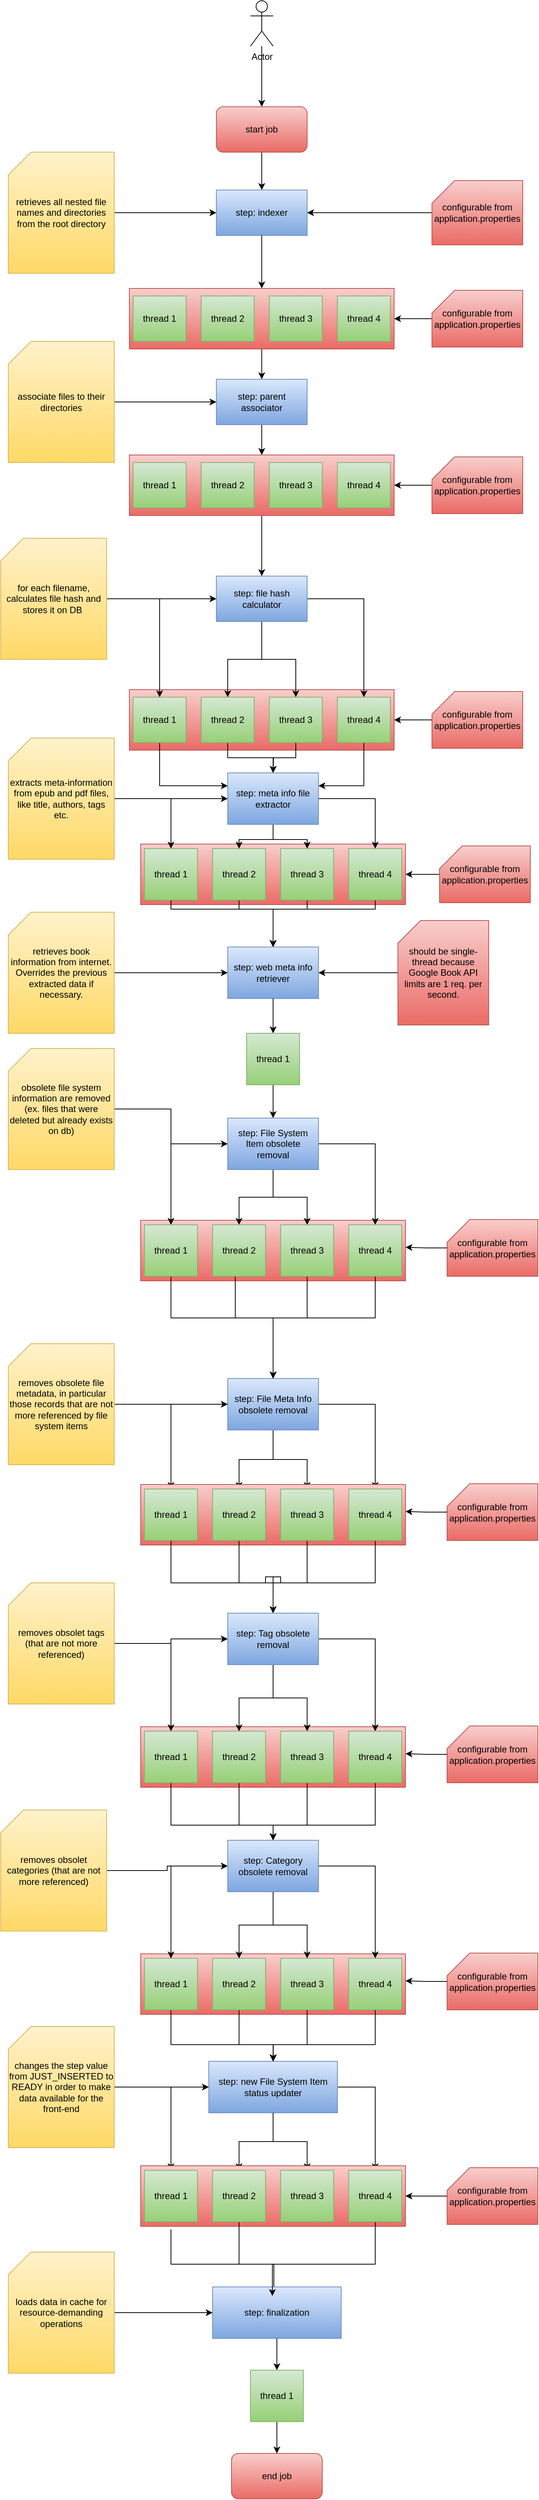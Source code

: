 <mxfile version="24.1.0" type="device">
  <diagram name="Page-1" id="AeAQ8UteRTDMmOz89zi5">
    <mxGraphModel dx="838" dy="1626" grid="1" gridSize="10" guides="1" tooltips="1" connect="1" arrows="1" fold="1" page="1" pageScale="1" pageWidth="850" pageHeight="1100" math="0" shadow="0">
      <root>
        <mxCell id="0" />
        <mxCell id="1" parent="0" />
        <mxCell id="Pz3XvWrVHSfFhwt_LLlL-2" value="" style="rounded=0;whiteSpace=wrap;html=1;fillColor=#f8cecc;strokeColor=#b85450;gradientColor=#ea6b66;" parent="1" vertex="1">
          <mxGeometry x="265" y="1930" width="350" height="80" as="geometry" />
        </mxCell>
        <mxCell id="lWOo_lwj3-n9xgsoMNME-1" value="" style="rounded=0;whiteSpace=wrap;html=1;fillColor=#f8cecc;strokeColor=#b85450;gradientColor=#ea6b66;" parent="1" vertex="1">
          <mxGeometry x="265" y="1261" width="350" height="80" as="geometry" />
        </mxCell>
        <mxCell id="W6_yoty5D15qkjbpSZdV-63" value="" style="rounded=0;whiteSpace=wrap;html=1;fillColor=#f8cecc;strokeColor=#b85450;gradientColor=#ea6b66;" parent="1" vertex="1">
          <mxGeometry x="265" y="764" width="350" height="80" as="geometry" />
        </mxCell>
        <mxCell id="W6_yoty5D15qkjbpSZdV-61" value="" style="rounded=0;whiteSpace=wrap;html=1;fillColor=#f8cecc;strokeColor=#b85450;gradientColor=#ea6b66;" parent="1" vertex="1">
          <mxGeometry x="250" y="560" width="350" height="80" as="geometry" />
        </mxCell>
        <mxCell id="W6_yoty5D15qkjbpSZdV-3" style="edgeStyle=orthogonalEdgeStyle;rounded=0;orthogonalLoop=1;jettySize=auto;html=1;entryX=0.5;entryY=0;entryDx=0;entryDy=0;" parent="1" source="W6_yoty5D15qkjbpSZdV-1" target="W6_yoty5D15qkjbpSZdV-2" edge="1">
          <mxGeometry relative="1" as="geometry" />
        </mxCell>
        <mxCell id="W6_yoty5D15qkjbpSZdV-1" value="Actor" style="shape=umlActor;verticalLabelPosition=bottom;verticalAlign=top;html=1;outlineConnect=0;" parent="1" vertex="1">
          <mxGeometry x="410" y="-350" width="30" height="60" as="geometry" />
        </mxCell>
        <mxCell id="W6_yoty5D15qkjbpSZdV-5" style="edgeStyle=orthogonalEdgeStyle;rounded=0;orthogonalLoop=1;jettySize=auto;html=1;entryX=0.5;entryY=0;entryDx=0;entryDy=0;" parent="1" source="W6_yoty5D15qkjbpSZdV-2" target="W6_yoty5D15qkjbpSZdV-4" edge="1">
          <mxGeometry relative="1" as="geometry" />
        </mxCell>
        <mxCell id="W6_yoty5D15qkjbpSZdV-2" value="start job" style="rounded=1;whiteSpace=wrap;html=1;fillColor=#f8cecc;gradientColor=#ea6b66;strokeColor=#b85450;fontColor=#000000;" parent="1" vertex="1">
          <mxGeometry x="365" y="-210" width="120" height="60" as="geometry" />
        </mxCell>
        <mxCell id="W6_yoty5D15qkjbpSZdV-4" value="step: indexer" style="rounded=0;whiteSpace=wrap;html=1;fillColor=#dae8fc;gradientColor=#7ea6e0;strokeColor=#6c8ebf;fontColor=#000000;" parent="1" vertex="1">
          <mxGeometry x="365" y="-100" width="120" height="60" as="geometry" />
        </mxCell>
        <mxCell id="W6_yoty5D15qkjbpSZdV-12" style="edgeStyle=orthogonalEdgeStyle;rounded=0;orthogonalLoop=1;jettySize=auto;html=1;entryX=0.5;entryY=0;entryDx=0;entryDy=0;" parent="1" source="W6_yoty5D15qkjbpSZdV-6" target="W6_yoty5D15qkjbpSZdV-8" edge="1">
          <mxGeometry relative="1" as="geometry" />
        </mxCell>
        <mxCell id="W6_yoty5D15qkjbpSZdV-13" style="edgeStyle=orthogonalEdgeStyle;rounded=0;orthogonalLoop=1;jettySize=auto;html=1;" parent="1" source="W6_yoty5D15qkjbpSZdV-6" target="W6_yoty5D15qkjbpSZdV-11" edge="1">
          <mxGeometry relative="1" as="geometry" />
        </mxCell>
        <mxCell id="W6_yoty5D15qkjbpSZdV-14" style="edgeStyle=orthogonalEdgeStyle;rounded=0;orthogonalLoop=1;jettySize=auto;html=1;entryX=0.5;entryY=0;entryDx=0;entryDy=0;" parent="1" source="W6_yoty5D15qkjbpSZdV-6" target="W6_yoty5D15qkjbpSZdV-9" edge="1">
          <mxGeometry relative="1" as="geometry" />
        </mxCell>
        <mxCell id="W6_yoty5D15qkjbpSZdV-15" style="edgeStyle=orthogonalEdgeStyle;rounded=0;orthogonalLoop=1;jettySize=auto;html=1;entryX=0.5;entryY=0;entryDx=0;entryDy=0;" parent="1" source="W6_yoty5D15qkjbpSZdV-6" target="W6_yoty5D15qkjbpSZdV-10" edge="1">
          <mxGeometry relative="1" as="geometry" />
        </mxCell>
        <mxCell id="W6_yoty5D15qkjbpSZdV-6" value="step: meta info file extractor" style="rounded=0;whiteSpace=wrap;html=1;fillColor=#dae8fc;gradientColor=#7ea6e0;strokeColor=#6c8ebf;fontColor=#000000;" parent="1" vertex="1">
          <mxGeometry x="380" y="670" width="120" height="68" as="geometry" />
        </mxCell>
        <mxCell id="W6_yoty5D15qkjbpSZdV-21" style="edgeStyle=orthogonalEdgeStyle;rounded=0;orthogonalLoop=1;jettySize=auto;html=1;entryX=0.5;entryY=0;entryDx=0;entryDy=0;" parent="1" source="W6_yoty5D15qkjbpSZdV-8" target="W6_yoty5D15qkjbpSZdV-18" edge="1">
          <mxGeometry relative="1" as="geometry">
            <Array as="points">
              <mxPoint x="305" y="850" />
              <mxPoint x="440" y="850" />
            </Array>
          </mxGeometry>
        </mxCell>
        <mxCell id="W6_yoty5D15qkjbpSZdV-8" value="thread 1" style="rounded=0;whiteSpace=wrap;html=1;fillColor=#d5e8d4;gradientColor=#97d077;strokeColor=#82b366;fontColor=#000000;" parent="1" vertex="1">
          <mxGeometry x="270" y="770" width="70" height="68" as="geometry" />
        </mxCell>
        <mxCell id="W6_yoty5D15qkjbpSZdV-22" style="edgeStyle=orthogonalEdgeStyle;rounded=0;orthogonalLoop=1;jettySize=auto;html=1;entryX=0.5;entryY=0;entryDx=0;entryDy=0;" parent="1" source="W6_yoty5D15qkjbpSZdV-9" target="W6_yoty5D15qkjbpSZdV-18" edge="1">
          <mxGeometry relative="1" as="geometry">
            <Array as="points">
              <mxPoint x="395" y="850" />
              <mxPoint x="440" y="850" />
            </Array>
          </mxGeometry>
        </mxCell>
        <mxCell id="W6_yoty5D15qkjbpSZdV-9" value="thread 2" style="rounded=0;whiteSpace=wrap;html=1;fillColor=#d5e8d4;gradientColor=#97d077;strokeColor=#82b366;fontColor=#000000;" parent="1" vertex="1">
          <mxGeometry x="360" y="770" width="70" height="68" as="geometry" />
        </mxCell>
        <mxCell id="W6_yoty5D15qkjbpSZdV-23" style="edgeStyle=orthogonalEdgeStyle;rounded=0;orthogonalLoop=1;jettySize=auto;html=1;entryX=0.5;entryY=0;entryDx=0;entryDy=0;" parent="1" source="W6_yoty5D15qkjbpSZdV-10" target="W6_yoty5D15qkjbpSZdV-18" edge="1">
          <mxGeometry relative="1" as="geometry">
            <Array as="points">
              <mxPoint x="485" y="850" />
              <mxPoint x="440" y="850" />
            </Array>
          </mxGeometry>
        </mxCell>
        <mxCell id="W6_yoty5D15qkjbpSZdV-10" value="thread 3" style="rounded=0;whiteSpace=wrap;html=1;fillColor=#d5e8d4;gradientColor=#97d077;strokeColor=#82b366;fontColor=#000000;" parent="1" vertex="1">
          <mxGeometry x="450" y="770" width="70" height="68" as="geometry" />
        </mxCell>
        <mxCell id="W6_yoty5D15qkjbpSZdV-24" style="edgeStyle=orthogonalEdgeStyle;rounded=0;orthogonalLoop=1;jettySize=auto;html=1;entryX=0.5;entryY=0;entryDx=0;entryDy=0;" parent="1" source="W6_yoty5D15qkjbpSZdV-11" target="W6_yoty5D15qkjbpSZdV-18" edge="1">
          <mxGeometry relative="1" as="geometry">
            <Array as="points">
              <mxPoint x="575" y="850" />
              <mxPoint x="440" y="850" />
            </Array>
          </mxGeometry>
        </mxCell>
        <mxCell id="W6_yoty5D15qkjbpSZdV-11" value="thread 4" style="rounded=0;whiteSpace=wrap;html=1;fillColor=#d5e8d4;gradientColor=#97d077;strokeColor=#82b366;fontColor=#000000;" parent="1" vertex="1">
          <mxGeometry x="540" y="770" width="70" height="68" as="geometry" />
        </mxCell>
        <mxCell id="W6_yoty5D15qkjbpSZdV-17" value="" style="edgeStyle=orthogonalEdgeStyle;rounded=0;orthogonalLoop=1;jettySize=auto;html=1;entryX=0.5;entryY=0;entryDx=0;entryDy=0;" parent="1" source="W6_yoty5D15qkjbpSZdV-4" target="8aTpo-9_EJ-zkzRSs7th-9" edge="1">
          <mxGeometry relative="1" as="geometry">
            <mxPoint x="425" y="-30" as="sourcePoint" />
            <mxPoint x="425" as="targetPoint" />
          </mxGeometry>
        </mxCell>
        <mxCell id="W6_yoty5D15qkjbpSZdV-18" value="step: web meta info retriever" style="rounded=0;whiteSpace=wrap;html=1;fillColor=#dae8fc;gradientColor=#7ea6e0;strokeColor=#6c8ebf;fontColor=#000000;" parent="1" vertex="1">
          <mxGeometry x="380" y="900" width="120" height="68" as="geometry" />
        </mxCell>
        <mxCell id="W6_yoty5D15qkjbpSZdV-19" value="" style="edgeStyle=orthogonalEdgeStyle;rounded=0;orthogonalLoop=1;jettySize=auto;html=1;entryX=0.5;entryY=0;entryDx=0;entryDy=0;" parent="1" source="W6_yoty5D15qkjbpSZdV-18" target="W6_yoty5D15qkjbpSZdV-20" edge="1">
          <mxGeometry relative="1" as="geometry">
            <mxPoint x="440" y="960" as="sourcePoint" />
            <mxPoint x="440" y="1070" as="targetPoint" />
          </mxGeometry>
        </mxCell>
        <mxCell id="W6_yoty5D15qkjbpSZdV-28" style="edgeStyle=orthogonalEdgeStyle;rounded=0;orthogonalLoop=1;jettySize=auto;html=1;entryX=0.5;entryY=0;entryDx=0;entryDy=0;" parent="1" source="W6_yoty5D15qkjbpSZdV-20" target="W6_yoty5D15qkjbpSZdV-25" edge="1">
          <mxGeometry relative="1" as="geometry" />
        </mxCell>
        <mxCell id="W6_yoty5D15qkjbpSZdV-20" value="thread 1" style="rounded=0;whiteSpace=wrap;html=1;fillColor=#d5e8d4;gradientColor=#97d077;strokeColor=#82b366;fontColor=#000000;" parent="1" vertex="1">
          <mxGeometry x="405" y="1014" width="70" height="68" as="geometry" />
        </mxCell>
        <mxCell id="lWOo_lwj3-n9xgsoMNME-8" style="edgeStyle=orthogonalEdgeStyle;rounded=0;orthogonalLoop=1;jettySize=auto;html=1;entryX=0.5;entryY=0;entryDx=0;entryDy=0;" parent="1" source="W6_yoty5D15qkjbpSZdV-25" target="lWOo_lwj3-n9xgsoMNME-2" edge="1">
          <mxGeometry relative="1" as="geometry">
            <mxPoint x="305" y="1280" as="targetPoint" />
          </mxGeometry>
        </mxCell>
        <mxCell id="lWOo_lwj3-n9xgsoMNME-9" style="edgeStyle=orthogonalEdgeStyle;rounded=0;orthogonalLoop=1;jettySize=auto;html=1;" parent="1" source="W6_yoty5D15qkjbpSZdV-25" target="lWOo_lwj3-n9xgsoMNME-3" edge="1">
          <mxGeometry relative="1" as="geometry" />
        </mxCell>
        <mxCell id="lWOo_lwj3-n9xgsoMNME-10" style="edgeStyle=orthogonalEdgeStyle;rounded=0;orthogonalLoop=1;jettySize=auto;html=1;entryX=0.5;entryY=0;entryDx=0;entryDy=0;" parent="1" source="W6_yoty5D15qkjbpSZdV-25" target="lWOo_lwj3-n9xgsoMNME-4" edge="1">
          <mxGeometry relative="1" as="geometry" />
        </mxCell>
        <mxCell id="lWOo_lwj3-n9xgsoMNME-11" style="edgeStyle=orthogonalEdgeStyle;rounded=0;orthogonalLoop=1;jettySize=auto;html=1;" parent="1" source="W6_yoty5D15qkjbpSZdV-25" target="lWOo_lwj3-n9xgsoMNME-5" edge="1">
          <mxGeometry relative="1" as="geometry" />
        </mxCell>
        <mxCell id="W6_yoty5D15qkjbpSZdV-25" value="step: File System Item obsolete removal" style="rounded=0;whiteSpace=wrap;html=1;fillColor=#dae8fc;gradientColor=#7ea6e0;strokeColor=#6c8ebf;fontColor=#000000;" parent="1" vertex="1">
          <mxGeometry x="380" y="1126" width="120" height="68" as="geometry" />
        </mxCell>
        <mxCell id="pT-amFlwkqPHEuizpd7b-11" style="edgeStyle=orthogonalEdgeStyle;rounded=0;orthogonalLoop=1;jettySize=auto;html=1;entryX=0.5;entryY=0;entryDx=0;entryDy=0;" parent="1" source="W6_yoty5D15qkjbpSZdV-29" target="pT-amFlwkqPHEuizpd7b-10" edge="1">
          <mxGeometry relative="1" as="geometry" />
        </mxCell>
        <mxCell id="pT-amFlwkqPHEuizpd7b-12" style="edgeStyle=orthogonalEdgeStyle;rounded=0;orthogonalLoop=1;jettySize=auto;html=1;entryX=0.5;entryY=0;entryDx=0;entryDy=0;" parent="1" source="W6_yoty5D15qkjbpSZdV-29" target="pT-amFlwkqPHEuizpd7b-8" edge="1">
          <mxGeometry relative="1" as="geometry" />
        </mxCell>
        <mxCell id="pT-amFlwkqPHEuizpd7b-13" style="edgeStyle=orthogonalEdgeStyle;rounded=0;orthogonalLoop=1;jettySize=auto;html=1;entryX=0.5;entryY=0;entryDx=0;entryDy=0;" parent="1" source="W6_yoty5D15qkjbpSZdV-29" target="pT-amFlwkqPHEuizpd7b-9" edge="1">
          <mxGeometry relative="1" as="geometry" />
        </mxCell>
        <mxCell id="W6_yoty5D15qkjbpSZdV-29" value="step: File Meta Info obsolete removal" style="rounded=0;whiteSpace=wrap;html=1;fillColor=#dae8fc;gradientColor=#7ea6e0;strokeColor=#6c8ebf;fontColor=#000000;" parent="1" vertex="1">
          <mxGeometry x="380" y="1470" width="120" height="68" as="geometry" />
        </mxCell>
        <mxCell id="W6_yoty5D15qkjbpSZdV-30" value="" style="edgeStyle=orthogonalEdgeStyle;rounded=0;orthogonalLoop=1;jettySize=auto;html=1;entryX=0.5;entryY=0;entryDx=0;entryDy=0;" parent="1" source="W6_yoty5D15qkjbpSZdV-29" target="pT-amFlwkqPHEuizpd7b-7" edge="1">
          <mxGeometry relative="1" as="geometry">
            <mxPoint x="440" y="1530" as="sourcePoint" />
            <mxPoint x="440" y="1560" as="targetPoint" />
          </mxGeometry>
        </mxCell>
        <mxCell id="pT-amFlwkqPHEuizpd7b-23" style="edgeStyle=orthogonalEdgeStyle;rounded=0;orthogonalLoop=1;jettySize=auto;html=1;" parent="1" source="W6_yoty5D15qkjbpSZdV-33" target="pT-amFlwkqPHEuizpd7b-21" edge="1">
          <mxGeometry relative="1" as="geometry" />
        </mxCell>
        <mxCell id="pT-amFlwkqPHEuizpd7b-24" style="edgeStyle=orthogonalEdgeStyle;rounded=0;orthogonalLoop=1;jettySize=auto;html=1;entryX=0.5;entryY=0;entryDx=0;entryDy=0;" parent="1" source="W6_yoty5D15qkjbpSZdV-33" target="pT-amFlwkqPHEuizpd7b-22" edge="1">
          <mxGeometry relative="1" as="geometry" />
        </mxCell>
        <mxCell id="pT-amFlwkqPHEuizpd7b-25" style="edgeStyle=orthogonalEdgeStyle;rounded=0;orthogonalLoop=1;jettySize=auto;html=1;entryX=0.5;entryY=0;entryDx=0;entryDy=0;" parent="1" source="W6_yoty5D15qkjbpSZdV-33" target="pT-amFlwkqPHEuizpd7b-19" edge="1">
          <mxGeometry relative="1" as="geometry" />
        </mxCell>
        <mxCell id="W6_yoty5D15qkjbpSZdV-33" value="step: new File System Item status updater" style="rounded=0;whiteSpace=wrap;html=1;fillColor=#dae8fc;gradientColor=#7ea6e0;strokeColor=#6c8ebf;fontColor=#000000;" parent="1" vertex="1">
          <mxGeometry x="355" y="2372" width="170" height="68" as="geometry" />
        </mxCell>
        <mxCell id="W6_yoty5D15qkjbpSZdV-34" value="" style="edgeStyle=orthogonalEdgeStyle;rounded=0;orthogonalLoop=1;jettySize=auto;html=1;" parent="1" source="W6_yoty5D15qkjbpSZdV-33" target="pT-amFlwkqPHEuizpd7b-20" edge="1">
          <mxGeometry relative="1" as="geometry">
            <mxPoint x="440" y="2432" as="sourcePoint" />
            <mxPoint x="440" y="2462" as="targetPoint" />
          </mxGeometry>
        </mxCell>
        <mxCell id="W6_yoty5D15qkjbpSZdV-42" style="edgeStyle=orthogonalEdgeStyle;rounded=0;orthogonalLoop=1;jettySize=auto;html=1;entryX=1;entryY=0.5;entryDx=0;entryDy=0;" parent="1" source="W6_yoty5D15qkjbpSZdV-41" target="W6_yoty5D15qkjbpSZdV-18" edge="1">
          <mxGeometry relative="1" as="geometry" />
        </mxCell>
        <mxCell id="W6_yoty5D15qkjbpSZdV-41" value="should be single-thread because Google Book API limits are 1 req. per second." style="shape=card;whiteSpace=wrap;html=1;fillColor=#f8cecc;gradientColor=#ea6b66;strokeColor=#b85450;fontColor=#000000;" parent="1" vertex="1">
          <mxGeometry x="605" y="865" width="120" height="138" as="geometry" />
        </mxCell>
        <mxCell id="W6_yoty5D15qkjbpSZdV-44" style="edgeStyle=orthogonalEdgeStyle;rounded=0;orthogonalLoop=1;jettySize=auto;html=1;entryX=1;entryY=0.5;entryDx=0;entryDy=0;" parent="1" source="W6_yoty5D15qkjbpSZdV-43" target="W6_yoty5D15qkjbpSZdV-4" edge="1">
          <mxGeometry relative="1" as="geometry" />
        </mxCell>
        <mxCell id="W6_yoty5D15qkjbpSZdV-43" value="configurable from application.properties" style="shape=card;whiteSpace=wrap;html=1;fillColor=#f8cecc;gradientColor=#ea6b66;strokeColor=#b85450;fontColor=#000000;" parent="1" vertex="1">
          <mxGeometry x="650" y="-112.5" width="120" height="85" as="geometry" />
        </mxCell>
        <mxCell id="W6_yoty5D15qkjbpSZdV-45" style="edgeStyle=orthogonalEdgeStyle;rounded=0;orthogonalLoop=1;jettySize=auto;html=1;entryX=0.5;entryY=0;entryDx=0;entryDy=0;" parent="1" source="W6_yoty5D15qkjbpSZdV-49" target="W6_yoty5D15qkjbpSZdV-50" edge="1">
          <mxGeometry relative="1" as="geometry" />
        </mxCell>
        <mxCell id="W6_yoty5D15qkjbpSZdV-46" style="edgeStyle=orthogonalEdgeStyle;rounded=0;orthogonalLoop=1;jettySize=auto;html=1;" parent="1" source="W6_yoty5D15qkjbpSZdV-49" target="W6_yoty5D15qkjbpSZdV-53" edge="1">
          <mxGeometry relative="1" as="geometry" />
        </mxCell>
        <mxCell id="W6_yoty5D15qkjbpSZdV-47" style="edgeStyle=orthogonalEdgeStyle;rounded=0;orthogonalLoop=1;jettySize=auto;html=1;entryX=0.5;entryY=0;entryDx=0;entryDy=0;" parent="1" source="W6_yoty5D15qkjbpSZdV-49" target="W6_yoty5D15qkjbpSZdV-51" edge="1">
          <mxGeometry relative="1" as="geometry" />
        </mxCell>
        <mxCell id="W6_yoty5D15qkjbpSZdV-48" style="edgeStyle=orthogonalEdgeStyle;rounded=0;orthogonalLoop=1;jettySize=auto;html=1;entryX=0.5;entryY=0;entryDx=0;entryDy=0;" parent="1" source="W6_yoty5D15qkjbpSZdV-49" target="W6_yoty5D15qkjbpSZdV-52" edge="1">
          <mxGeometry relative="1" as="geometry" />
        </mxCell>
        <mxCell id="W6_yoty5D15qkjbpSZdV-49" value="step: file hash calculator" style="rounded=0;whiteSpace=wrap;html=1;fillColor=#dae8fc;gradientColor=#7ea6e0;strokeColor=#6c8ebf;fontColor=#000000;" parent="1" vertex="1">
          <mxGeometry x="365" y="410" width="120" height="60" as="geometry" />
        </mxCell>
        <mxCell id="W6_yoty5D15qkjbpSZdV-55" style="edgeStyle=orthogonalEdgeStyle;rounded=0;orthogonalLoop=1;jettySize=auto;html=1;entryX=0;entryY=0.25;entryDx=0;entryDy=0;" parent="1" source="W6_yoty5D15qkjbpSZdV-50" target="W6_yoty5D15qkjbpSZdV-6" edge="1">
          <mxGeometry relative="1" as="geometry">
            <Array as="points">
              <mxPoint x="290" y="687" />
            </Array>
          </mxGeometry>
        </mxCell>
        <mxCell id="W6_yoty5D15qkjbpSZdV-50" value="thread 1" style="rounded=0;whiteSpace=wrap;html=1;fillColor=#d5e8d4;gradientColor=#97d077;strokeColor=#82b366;fontColor=#000000;" parent="1" vertex="1">
          <mxGeometry x="255" y="570" width="70" height="60" as="geometry" />
        </mxCell>
        <mxCell id="W6_yoty5D15qkjbpSZdV-56" style="edgeStyle=orthogonalEdgeStyle;rounded=0;orthogonalLoop=1;jettySize=auto;html=1;entryX=0.5;entryY=0;entryDx=0;entryDy=0;" parent="1" source="W6_yoty5D15qkjbpSZdV-51" target="W6_yoty5D15qkjbpSZdV-6" edge="1">
          <mxGeometry relative="1" as="geometry" />
        </mxCell>
        <mxCell id="W6_yoty5D15qkjbpSZdV-51" value="thread 2" style="rounded=0;whiteSpace=wrap;html=1;fillColor=#d5e8d4;gradientColor=#97d077;strokeColor=#82b366;fontColor=#000000;" parent="1" vertex="1">
          <mxGeometry x="345" y="570" width="70" height="60" as="geometry" />
        </mxCell>
        <mxCell id="W6_yoty5D15qkjbpSZdV-57" style="edgeStyle=orthogonalEdgeStyle;rounded=0;orthogonalLoop=1;jettySize=auto;html=1;" parent="1" source="W6_yoty5D15qkjbpSZdV-52" edge="1">
          <mxGeometry relative="1" as="geometry">
            <mxPoint x="440" y="670" as="targetPoint" />
          </mxGeometry>
        </mxCell>
        <mxCell id="W6_yoty5D15qkjbpSZdV-52" value="thread 3" style="rounded=0;whiteSpace=wrap;html=1;fillColor=#d5e8d4;gradientColor=#97d077;strokeColor=#82b366;fontColor=#000000;" parent="1" vertex="1">
          <mxGeometry x="435" y="570" width="70" height="60" as="geometry" />
        </mxCell>
        <mxCell id="W6_yoty5D15qkjbpSZdV-58" style="edgeStyle=orthogonalEdgeStyle;rounded=0;orthogonalLoop=1;jettySize=auto;html=1;entryX=1;entryY=0.25;entryDx=0;entryDy=0;" parent="1" source="W6_yoty5D15qkjbpSZdV-53" target="W6_yoty5D15qkjbpSZdV-6" edge="1">
          <mxGeometry relative="1" as="geometry">
            <Array as="points">
              <mxPoint x="560" y="687" />
            </Array>
          </mxGeometry>
        </mxCell>
        <mxCell id="W6_yoty5D15qkjbpSZdV-53" value="thread 4" style="rounded=0;whiteSpace=wrap;html=1;fillColor=#d5e8d4;gradientColor=#97d077;strokeColor=#82b366;fontColor=#000000;" parent="1" vertex="1">
          <mxGeometry x="525" y="570" width="70" height="60" as="geometry" />
        </mxCell>
        <mxCell id="W6_yoty5D15qkjbpSZdV-62" style="edgeStyle=orthogonalEdgeStyle;rounded=0;orthogonalLoop=1;jettySize=auto;html=1;entryX=1;entryY=0.5;entryDx=0;entryDy=0;" parent="1" source="W6_yoty5D15qkjbpSZdV-59" target="W6_yoty5D15qkjbpSZdV-61" edge="1">
          <mxGeometry relative="1" as="geometry" />
        </mxCell>
        <mxCell id="W6_yoty5D15qkjbpSZdV-59" value="configurable from application.properties" style="shape=card;whiteSpace=wrap;html=1;fillColor=#f8cecc;gradientColor=#ea6b66;strokeColor=#b85450;fontColor=#000000;" parent="1" vertex="1">
          <mxGeometry x="650" y="562.5" width="120" height="75" as="geometry" />
        </mxCell>
        <mxCell id="W6_yoty5D15qkjbpSZdV-64" style="edgeStyle=orthogonalEdgeStyle;rounded=0;orthogonalLoop=1;jettySize=auto;html=1;entryX=1;entryY=0.5;entryDx=0;entryDy=0;" parent="1" source="W6_yoty5D15qkjbpSZdV-65" target="W6_yoty5D15qkjbpSZdV-63" edge="1">
          <mxGeometry relative="1" as="geometry" />
        </mxCell>
        <mxCell id="W6_yoty5D15qkjbpSZdV-65" value="configurable from application.properties" style="shape=card;whiteSpace=wrap;html=1;fillColor=#f8cecc;gradientColor=#ea6b66;strokeColor=#b85450;fontColor=#000000;" parent="1" vertex="1">
          <mxGeometry x="660" y="766.5" width="120" height="75" as="geometry" />
        </mxCell>
        <mxCell id="pT-amFlwkqPHEuizpd7b-6" value="" style="rounded=0;whiteSpace=wrap;html=1;fillColor=#f8cecc;strokeColor=#b85450;gradientColor=#ea6b66;" parent="1" vertex="1">
          <mxGeometry x="265" y="1610" width="350" height="80" as="geometry" />
        </mxCell>
        <mxCell id="Pz3XvWrVHSfFhwt_LLlL-9" style="edgeStyle=orthogonalEdgeStyle;rounded=0;orthogonalLoop=1;jettySize=auto;html=1;" parent="1" source="pT-amFlwkqPHEuizpd7b-7" target="Pz3XvWrVHSfFhwt_LLlL-1" edge="1">
          <mxGeometry relative="1" as="geometry">
            <Array as="points">
              <mxPoint x="305" y="1740" />
              <mxPoint x="440" y="1740" />
            </Array>
          </mxGeometry>
        </mxCell>
        <mxCell id="pT-amFlwkqPHEuizpd7b-7" value="thread 1" style="rounded=0;whiteSpace=wrap;html=1;fillColor=#d5e8d4;gradientColor=#97d077;strokeColor=#82b366;fontColor=#000000;" parent="1" vertex="1">
          <mxGeometry x="270" y="1616" width="70" height="68" as="geometry" />
        </mxCell>
        <mxCell id="Pz3XvWrVHSfFhwt_LLlL-11" style="edgeStyle=orthogonalEdgeStyle;rounded=0;orthogonalLoop=1;jettySize=auto;html=1;" parent="1" source="pT-amFlwkqPHEuizpd7b-8" edge="1">
          <mxGeometry relative="1" as="geometry">
            <mxPoint x="440" y="1780" as="targetPoint" />
            <Array as="points">
              <mxPoint x="395" y="1740" />
              <mxPoint x="450" y="1740" />
              <mxPoint x="450" y="1732" />
              <mxPoint x="440" y="1732" />
            </Array>
          </mxGeometry>
        </mxCell>
        <mxCell id="pT-amFlwkqPHEuizpd7b-8" value="thread 2" style="rounded=0;whiteSpace=wrap;html=1;fillColor=#d5e8d4;gradientColor=#97d077;strokeColor=#82b366;fontColor=#000000;" parent="1" vertex="1">
          <mxGeometry x="360" y="1616" width="70" height="68" as="geometry" />
        </mxCell>
        <mxCell id="Pz3XvWrVHSfFhwt_LLlL-10" style="edgeStyle=orthogonalEdgeStyle;rounded=0;orthogonalLoop=1;jettySize=auto;html=1;" parent="1" source="pT-amFlwkqPHEuizpd7b-9" edge="1">
          <mxGeometry relative="1" as="geometry">
            <mxPoint x="440" y="1780" as="targetPoint" />
            <Array as="points">
              <mxPoint x="485" y="1740" />
              <mxPoint x="430" y="1740" />
              <mxPoint x="430" y="1732" />
              <mxPoint x="440" y="1732" />
            </Array>
          </mxGeometry>
        </mxCell>
        <mxCell id="pT-amFlwkqPHEuizpd7b-9" value="thread 3" style="rounded=0;whiteSpace=wrap;html=1;fillColor=#d5e8d4;gradientColor=#97d077;strokeColor=#82b366;fontColor=#000000;" parent="1" vertex="1">
          <mxGeometry x="450" y="1616" width="70" height="68" as="geometry" />
        </mxCell>
        <mxCell id="Pz3XvWrVHSfFhwt_LLlL-12" style="edgeStyle=orthogonalEdgeStyle;rounded=0;orthogonalLoop=1;jettySize=auto;html=1;" parent="1" source="pT-amFlwkqPHEuizpd7b-10" edge="1">
          <mxGeometry relative="1" as="geometry">
            <mxPoint x="440" y="1790" as="targetPoint" />
            <Array as="points">
              <mxPoint x="575" y="1740" />
              <mxPoint x="440" y="1740" />
            </Array>
          </mxGeometry>
        </mxCell>
        <mxCell id="pT-amFlwkqPHEuizpd7b-10" value="thread 4" style="rounded=0;whiteSpace=wrap;html=1;fillColor=#d5e8d4;gradientColor=#97d077;strokeColor=#82b366;fontColor=#000000;" parent="1" vertex="1">
          <mxGeometry x="540" y="1616" width="70" height="68" as="geometry" />
        </mxCell>
        <mxCell id="pT-amFlwkqPHEuizpd7b-18" value="" style="rounded=0;whiteSpace=wrap;html=1;fillColor=#f8cecc;strokeColor=#b85450;gradientColor=#ea6b66;" parent="1" vertex="1">
          <mxGeometry x="265" y="2510" width="350" height="80" as="geometry" />
        </mxCell>
        <mxCell id="pT-amFlwkqPHEuizpd7b-19" value="thread 1" style="rounded=0;whiteSpace=wrap;html=1;fillColor=#d5e8d4;gradientColor=#97d077;strokeColor=#82b366;fontColor=#000000;" parent="1" vertex="1">
          <mxGeometry x="270" y="2516" width="70" height="68" as="geometry" />
        </mxCell>
        <mxCell id="pT-amFlwkqPHEuizpd7b-28" style="edgeStyle=orthogonalEdgeStyle;rounded=0;orthogonalLoop=1;jettySize=auto;html=1;" parent="1" source="pT-amFlwkqPHEuizpd7b-20" edge="1">
          <mxGeometry relative="1" as="geometry">
            <mxPoint x="440" y="2720" as="targetPoint" />
            <Array as="points">
              <mxPoint x="395" y="2640" />
              <mxPoint x="441" y="2640" />
            </Array>
          </mxGeometry>
        </mxCell>
        <mxCell id="pT-amFlwkqPHEuizpd7b-20" value="thread 2" style="rounded=0;whiteSpace=wrap;html=1;fillColor=#d5e8d4;gradientColor=#97d077;strokeColor=#82b366;fontColor=#000000;" parent="1" vertex="1">
          <mxGeometry x="360" y="2516" width="70" height="68" as="geometry" />
        </mxCell>
        <mxCell id="pT-amFlwkqPHEuizpd7b-21" value="thread 3" style="rounded=0;whiteSpace=wrap;html=1;fillColor=#d5e8d4;gradientColor=#97d077;strokeColor=#82b366;fontColor=#000000;" parent="1" vertex="1">
          <mxGeometry x="450" y="2516" width="70" height="68" as="geometry" />
        </mxCell>
        <mxCell id="pT-amFlwkqPHEuizpd7b-30" style="edgeStyle=orthogonalEdgeStyle;rounded=0;orthogonalLoop=1;jettySize=auto;html=1;" parent="1" source="pT-amFlwkqPHEuizpd7b-22" edge="1">
          <mxGeometry relative="1" as="geometry">
            <mxPoint x="440" y="2720" as="targetPoint" />
            <Array as="points">
              <mxPoint x="575" y="2640" />
              <mxPoint x="441" y="2640" />
            </Array>
          </mxGeometry>
        </mxCell>
        <mxCell id="pT-amFlwkqPHEuizpd7b-22" value="thread 4" style="rounded=0;whiteSpace=wrap;html=1;fillColor=#d5e8d4;gradientColor=#97d077;strokeColor=#82b366;fontColor=#000000;" parent="1" vertex="1">
          <mxGeometry x="540" y="2516" width="70" height="68" as="geometry" />
        </mxCell>
        <mxCell id="pT-amFlwkqPHEuizpd7b-26" value="end job" style="rounded=1;whiteSpace=wrap;html=1;fillColor=#f8cecc;gradientColor=#ea6b66;strokeColor=#b85450;fontColor=#000000;" parent="1" vertex="1">
          <mxGeometry x="385" y="2890" width="120" height="60" as="geometry" />
        </mxCell>
        <mxCell id="pT-amFlwkqPHEuizpd7b-31" value="configurable from application.properties" style="shape=card;whiteSpace=wrap;html=1;fillColor=#f8cecc;gradientColor=#ea6b66;strokeColor=#b85450;fontColor=#000000;" parent="1" vertex="1">
          <mxGeometry x="670" y="1609" width="120" height="75" as="geometry" />
        </mxCell>
        <mxCell id="pT-amFlwkqPHEuizpd7b-32" value="configurable from application.properties" style="shape=card;whiteSpace=wrap;html=1;fillColor=#f8cecc;gradientColor=#ea6b66;strokeColor=#b85450;fontColor=#000000;" parent="1" vertex="1">
          <mxGeometry x="670" y="2512.5" width="120" height="75" as="geometry" />
        </mxCell>
        <mxCell id="pT-amFlwkqPHEuizpd7b-33" style="edgeStyle=orthogonalEdgeStyle;rounded=0;orthogonalLoop=1;jettySize=auto;html=1;entryX=1;entryY=0.446;entryDx=0;entryDy=0;entryPerimeter=0;" parent="1" source="pT-amFlwkqPHEuizpd7b-31" target="pT-amFlwkqPHEuizpd7b-6" edge="1">
          <mxGeometry relative="1" as="geometry" />
        </mxCell>
        <mxCell id="pT-amFlwkqPHEuizpd7b-34" style="edgeStyle=orthogonalEdgeStyle;rounded=0;orthogonalLoop=1;jettySize=auto;html=1;entryX=1;entryY=0.5;entryDx=0;entryDy=0;" parent="1" source="pT-amFlwkqPHEuizpd7b-32" target="pT-amFlwkqPHEuizpd7b-18" edge="1">
          <mxGeometry relative="1" as="geometry">
            <mxPoint x="620" y="2549" as="targetPoint" />
          </mxGeometry>
        </mxCell>
        <mxCell id="cFf2lf7DGppdIoSNQJBt-2" style="edgeStyle=orthogonalEdgeStyle;rounded=0;orthogonalLoop=1;jettySize=auto;html=1;entryX=0;entryY=0.5;entryDx=0;entryDy=0;" parent="1" source="cFf2lf7DGppdIoSNQJBt-1" target="W6_yoty5D15qkjbpSZdV-4" edge="1">
          <mxGeometry relative="1" as="geometry" />
        </mxCell>
        <mxCell id="cFf2lf7DGppdIoSNQJBt-1" value="retrieves all nested file names and directories from the root directory" style="shape=card;whiteSpace=wrap;html=1;fillColor=#fff2cc;strokeColor=#d6b656;gradientColor=#ffd966;fontColor=#000000;" parent="1" vertex="1">
          <mxGeometry x="90" y="-150" width="140" height="160" as="geometry" />
        </mxCell>
        <mxCell id="cFf2lf7DGppdIoSNQJBt-4" style="edgeStyle=orthogonalEdgeStyle;rounded=0;orthogonalLoop=1;jettySize=auto;html=1;entryX=0;entryY=0.5;entryDx=0;entryDy=0;" parent="1" source="cFf2lf7DGppdIoSNQJBt-3" target="W6_yoty5D15qkjbpSZdV-49" edge="1">
          <mxGeometry relative="1" as="geometry" />
        </mxCell>
        <mxCell id="cFf2lf7DGppdIoSNQJBt-3" value="for each filename, calculates file hash and stores it on DB&amp;nbsp;" style="shape=card;whiteSpace=wrap;html=1;fillColor=#fff2cc;strokeColor=#d6b656;gradientColor=#ffd966;fontColor=#000000;" parent="1" vertex="1">
          <mxGeometry x="80" y="360" width="140" height="160" as="geometry" />
        </mxCell>
        <mxCell id="cFf2lf7DGppdIoSNQJBt-6" style="edgeStyle=orthogonalEdgeStyle;rounded=0;orthogonalLoop=1;jettySize=auto;html=1;entryX=0;entryY=0.5;entryDx=0;entryDy=0;" parent="1" source="cFf2lf7DGppdIoSNQJBt-5" target="W6_yoty5D15qkjbpSZdV-6" edge="1">
          <mxGeometry relative="1" as="geometry" />
        </mxCell>
        <mxCell id="cFf2lf7DGppdIoSNQJBt-5" value="extracts meta-information from epub and pdf files, like title, authors, tags etc." style="shape=card;whiteSpace=wrap;html=1;fillColor=#fff2cc;strokeColor=#d6b656;gradientColor=#ffd966;fontColor=#000000;" parent="1" vertex="1">
          <mxGeometry x="90" y="624" width="140" height="160" as="geometry" />
        </mxCell>
        <mxCell id="cFf2lf7DGppdIoSNQJBt-8" style="edgeStyle=orthogonalEdgeStyle;rounded=0;orthogonalLoop=1;jettySize=auto;html=1;entryX=0;entryY=0.5;entryDx=0;entryDy=0;" parent="1" source="cFf2lf7DGppdIoSNQJBt-7" target="W6_yoty5D15qkjbpSZdV-18" edge="1">
          <mxGeometry relative="1" as="geometry" />
        </mxCell>
        <mxCell id="cFf2lf7DGppdIoSNQJBt-7" value="retrieves book information from internet. Overrides the previous extracted data if necessary." style="shape=card;whiteSpace=wrap;html=1;fillColor=#fff2cc;strokeColor=#d6b656;gradientColor=#ffd966;fontColor=#000000;" parent="1" vertex="1">
          <mxGeometry x="90" y="854" width="140" height="160" as="geometry" />
        </mxCell>
        <mxCell id="cFf2lf7DGppdIoSNQJBt-10" style="edgeStyle=orthogonalEdgeStyle;rounded=0;orthogonalLoop=1;jettySize=auto;html=1;entryX=0;entryY=0.5;entryDx=0;entryDy=0;" parent="1" source="cFf2lf7DGppdIoSNQJBt-9" target="W6_yoty5D15qkjbpSZdV-25" edge="1">
          <mxGeometry relative="1" as="geometry" />
        </mxCell>
        <mxCell id="cFf2lf7DGppdIoSNQJBt-9" value="obsolete file system information are removed (ex. files that were deleted but already exists on db)" style="shape=card;whiteSpace=wrap;html=1;fillColor=#fff2cc;strokeColor=#d6b656;gradientColor=#ffd966;fontColor=#000000;" parent="1" vertex="1">
          <mxGeometry x="90" y="1034" width="140" height="160" as="geometry" />
        </mxCell>
        <mxCell id="cFf2lf7DGppdIoSNQJBt-12" style="edgeStyle=orthogonalEdgeStyle;rounded=0;orthogonalLoop=1;jettySize=auto;html=1;entryX=0;entryY=0.5;entryDx=0;entryDy=0;" parent="1" source="cFf2lf7DGppdIoSNQJBt-11" target="W6_yoty5D15qkjbpSZdV-29" edge="1">
          <mxGeometry relative="1" as="geometry" />
        </mxCell>
        <mxCell id="cFf2lf7DGppdIoSNQJBt-11" value="removes obsolete file metadata, in particular those records that are not more referenced by file system items" style="shape=card;whiteSpace=wrap;html=1;fillColor=#fff2cc;strokeColor=#d6b656;gradientColor=#ffd966;fontColor=#000000;" parent="1" vertex="1">
          <mxGeometry x="90" y="1424" width="140" height="160" as="geometry" />
        </mxCell>
        <mxCell id="cFf2lf7DGppdIoSNQJBt-14" style="edgeStyle=orthogonalEdgeStyle;rounded=0;orthogonalLoop=1;jettySize=auto;html=1;entryX=0;entryY=0.5;entryDx=0;entryDy=0;" parent="1" source="cFf2lf7DGppdIoSNQJBt-13" target="W6_yoty5D15qkjbpSZdV-33" edge="1">
          <mxGeometry relative="1" as="geometry" />
        </mxCell>
        <mxCell id="cFf2lf7DGppdIoSNQJBt-13" value="changes the step value from JUST_INSERTED to READY in order to make data available for the front-end" style="shape=card;whiteSpace=wrap;html=1;fillColor=#fff2cc;strokeColor=#d6b656;gradientColor=#ffd966;fontColor=#000000;" parent="1" vertex="1">
          <mxGeometry x="90" y="2326" width="140" height="160" as="geometry" />
        </mxCell>
        <mxCell id="lWOo_lwj3-n9xgsoMNME-12" style="edgeStyle=orthogonalEdgeStyle;rounded=0;orthogonalLoop=1;jettySize=auto;html=1;" parent="1" source="lWOo_lwj3-n9xgsoMNME-2" target="W6_yoty5D15qkjbpSZdV-29" edge="1">
          <mxGeometry relative="1" as="geometry">
            <Array as="points">
              <mxPoint x="305" y="1390" />
              <mxPoint x="440" y="1390" />
            </Array>
          </mxGeometry>
        </mxCell>
        <mxCell id="lWOo_lwj3-n9xgsoMNME-2" value="thread 1" style="rounded=0;whiteSpace=wrap;html=1;fillColor=#d5e8d4;gradientColor=#97d077;strokeColor=#82b366;fontColor=#000000;" parent="1" vertex="1">
          <mxGeometry x="270" y="1267" width="70" height="68" as="geometry" />
        </mxCell>
        <mxCell id="lWOo_lwj3-n9xgsoMNME-13" style="edgeStyle=orthogonalEdgeStyle;rounded=0;orthogonalLoop=1;jettySize=auto;html=1;" parent="1" source="lWOo_lwj3-n9xgsoMNME-3" edge="1">
          <mxGeometry relative="1" as="geometry">
            <mxPoint x="440" y="1470" as="targetPoint" />
            <Array as="points">
              <mxPoint x="390" y="1390" />
              <mxPoint x="440" y="1390" />
            </Array>
          </mxGeometry>
        </mxCell>
        <mxCell id="lWOo_lwj3-n9xgsoMNME-3" value="thread 2" style="rounded=0;whiteSpace=wrap;html=1;fillColor=#d5e8d4;gradientColor=#97d077;strokeColor=#82b366;fontColor=#000000;" parent="1" vertex="1">
          <mxGeometry x="360" y="1267" width="70" height="68" as="geometry" />
        </mxCell>
        <mxCell id="lWOo_lwj3-n9xgsoMNME-14" style="edgeStyle=orthogonalEdgeStyle;rounded=0;orthogonalLoop=1;jettySize=auto;html=1;" parent="1" source="lWOo_lwj3-n9xgsoMNME-4" edge="1">
          <mxGeometry relative="1" as="geometry">
            <mxPoint x="440" y="1470" as="targetPoint" />
            <Array as="points">
              <mxPoint x="485" y="1390" />
              <mxPoint x="440" y="1390" />
            </Array>
          </mxGeometry>
        </mxCell>
        <mxCell id="lWOo_lwj3-n9xgsoMNME-4" value="thread 3" style="rounded=0;whiteSpace=wrap;html=1;fillColor=#d5e8d4;gradientColor=#97d077;strokeColor=#82b366;fontColor=#000000;" parent="1" vertex="1">
          <mxGeometry x="450" y="1267" width="70" height="68" as="geometry" />
        </mxCell>
        <mxCell id="lWOo_lwj3-n9xgsoMNME-15" style="edgeStyle=orthogonalEdgeStyle;rounded=0;orthogonalLoop=1;jettySize=auto;html=1;" parent="1" source="lWOo_lwj3-n9xgsoMNME-5" edge="1">
          <mxGeometry relative="1" as="geometry">
            <mxPoint x="440" y="1470" as="targetPoint" />
            <Array as="points">
              <mxPoint x="575" y="1390" />
              <mxPoint x="440" y="1390" />
            </Array>
          </mxGeometry>
        </mxCell>
        <mxCell id="lWOo_lwj3-n9xgsoMNME-5" value="thread 4" style="rounded=0;whiteSpace=wrap;html=1;fillColor=#d5e8d4;gradientColor=#97d077;strokeColor=#82b366;fontColor=#000000;" parent="1" vertex="1">
          <mxGeometry x="540" y="1267" width="70" height="68" as="geometry" />
        </mxCell>
        <mxCell id="lWOo_lwj3-n9xgsoMNME-6" value="configurable from application.properties" style="shape=card;whiteSpace=wrap;html=1;fillColor=#f8cecc;gradientColor=#ea6b66;strokeColor=#b85450;fontColor=#000000;" parent="1" vertex="1">
          <mxGeometry x="670" y="1260" width="120" height="75" as="geometry" />
        </mxCell>
        <mxCell id="lWOo_lwj3-n9xgsoMNME-7" style="edgeStyle=orthogonalEdgeStyle;rounded=0;orthogonalLoop=1;jettySize=auto;html=1;entryX=1;entryY=0.446;entryDx=0;entryDy=0;entryPerimeter=0;" parent="1" source="lWOo_lwj3-n9xgsoMNME-6" target="lWOo_lwj3-n9xgsoMNME-1" edge="1">
          <mxGeometry relative="1" as="geometry" />
        </mxCell>
        <mxCell id="Pz3XvWrVHSfFhwt_LLlL-13" style="edgeStyle=orthogonalEdgeStyle;rounded=0;orthogonalLoop=1;jettySize=auto;html=1;" parent="1" source="Pz3XvWrVHSfFhwt_LLlL-1" target="Pz3XvWrVHSfFhwt_LLlL-3" edge="1">
          <mxGeometry relative="1" as="geometry" />
        </mxCell>
        <mxCell id="Pz3XvWrVHSfFhwt_LLlL-14" style="edgeStyle=orthogonalEdgeStyle;rounded=0;orthogonalLoop=1;jettySize=auto;html=1;" parent="1" source="Pz3XvWrVHSfFhwt_LLlL-1" target="Pz3XvWrVHSfFhwt_LLlL-4" edge="1">
          <mxGeometry relative="1" as="geometry" />
        </mxCell>
        <mxCell id="Pz3XvWrVHSfFhwt_LLlL-15" style="edgeStyle=orthogonalEdgeStyle;rounded=0;orthogonalLoop=1;jettySize=auto;html=1;entryX=0.5;entryY=0;entryDx=0;entryDy=0;" parent="1" source="Pz3XvWrVHSfFhwt_LLlL-1" target="Pz3XvWrVHSfFhwt_LLlL-5" edge="1">
          <mxGeometry relative="1" as="geometry" />
        </mxCell>
        <mxCell id="Pz3XvWrVHSfFhwt_LLlL-16" style="edgeStyle=orthogonalEdgeStyle;rounded=0;orthogonalLoop=1;jettySize=auto;html=1;entryX=0.5;entryY=0;entryDx=0;entryDy=0;" parent="1" source="Pz3XvWrVHSfFhwt_LLlL-1" target="Pz3XvWrVHSfFhwt_LLlL-6" edge="1">
          <mxGeometry relative="1" as="geometry" />
        </mxCell>
        <mxCell id="Pz3XvWrVHSfFhwt_LLlL-1" value="step: Tag obsolete removal" style="rounded=0;whiteSpace=wrap;html=1;fillColor=#dae8fc;gradientColor=#7ea6e0;strokeColor=#6c8ebf;fontColor=#000000;" parent="1" vertex="1">
          <mxGeometry x="380" y="1780" width="120" height="68" as="geometry" />
        </mxCell>
        <mxCell id="Pz3XvWrVHSfFhwt_LLlL-29" style="edgeStyle=orthogonalEdgeStyle;rounded=0;orthogonalLoop=1;jettySize=auto;html=1;" parent="1" source="Pz3XvWrVHSfFhwt_LLlL-3" target="Pz3XvWrVHSfFhwt_LLlL-22" edge="1">
          <mxGeometry relative="1" as="geometry">
            <Array as="points">
              <mxPoint x="305" y="2060" />
              <mxPoint x="440" y="2060" />
            </Array>
          </mxGeometry>
        </mxCell>
        <mxCell id="Pz3XvWrVHSfFhwt_LLlL-3" value="thread 1" style="rounded=0;whiteSpace=wrap;html=1;fillColor=#d5e8d4;gradientColor=#97d077;strokeColor=#82b366;fontColor=#000000;" parent="1" vertex="1">
          <mxGeometry x="270" y="1936" width="70" height="68" as="geometry" />
        </mxCell>
        <mxCell id="Pz3XvWrVHSfFhwt_LLlL-30" style="edgeStyle=orthogonalEdgeStyle;rounded=0;orthogonalLoop=1;jettySize=auto;html=1;entryX=0.5;entryY=0;entryDx=0;entryDy=0;" parent="1" source="Pz3XvWrVHSfFhwt_LLlL-4" target="Pz3XvWrVHSfFhwt_LLlL-22" edge="1">
          <mxGeometry relative="1" as="geometry">
            <mxPoint x="440" y="2070" as="targetPoint" />
            <Array as="points">
              <mxPoint x="395" y="2060" />
              <mxPoint x="440" y="2060" />
            </Array>
          </mxGeometry>
        </mxCell>
        <mxCell id="Pz3XvWrVHSfFhwt_LLlL-4" value="thread 2" style="rounded=0;whiteSpace=wrap;html=1;fillColor=#d5e8d4;gradientColor=#97d077;strokeColor=#82b366;fontColor=#000000;" parent="1" vertex="1">
          <mxGeometry x="360" y="1936" width="70" height="68" as="geometry" />
        </mxCell>
        <mxCell id="Pz3XvWrVHSfFhwt_LLlL-31" style="edgeStyle=orthogonalEdgeStyle;rounded=0;orthogonalLoop=1;jettySize=auto;html=1;entryX=0.5;entryY=0;entryDx=0;entryDy=0;" parent="1" source="Pz3XvWrVHSfFhwt_LLlL-5" target="Pz3XvWrVHSfFhwt_LLlL-22" edge="1">
          <mxGeometry relative="1" as="geometry">
            <Array as="points">
              <mxPoint x="485" y="2060" />
              <mxPoint x="440" y="2060" />
            </Array>
          </mxGeometry>
        </mxCell>
        <mxCell id="Pz3XvWrVHSfFhwt_LLlL-5" value="thread 3" style="rounded=0;whiteSpace=wrap;html=1;fillColor=#d5e8d4;gradientColor=#97d077;strokeColor=#82b366;fontColor=#000000;" parent="1" vertex="1">
          <mxGeometry x="450" y="1936" width="70" height="68" as="geometry" />
        </mxCell>
        <mxCell id="Pz3XvWrVHSfFhwt_LLlL-32" style="edgeStyle=orthogonalEdgeStyle;rounded=0;orthogonalLoop=1;jettySize=auto;html=1;entryX=0.5;entryY=0;entryDx=0;entryDy=0;" parent="1" source="Pz3XvWrVHSfFhwt_LLlL-6" target="Pz3XvWrVHSfFhwt_LLlL-22" edge="1">
          <mxGeometry relative="1" as="geometry">
            <Array as="points">
              <mxPoint x="575" y="2060" />
              <mxPoint x="440" y="2060" />
            </Array>
          </mxGeometry>
        </mxCell>
        <mxCell id="Pz3XvWrVHSfFhwt_LLlL-6" value="thread 4" style="rounded=0;whiteSpace=wrap;html=1;fillColor=#d5e8d4;gradientColor=#97d077;strokeColor=#82b366;fontColor=#000000;" parent="1" vertex="1">
          <mxGeometry x="540" y="1936" width="70" height="68" as="geometry" />
        </mxCell>
        <mxCell id="Pz3XvWrVHSfFhwt_LLlL-7" value="configurable from application.properties" style="shape=card;whiteSpace=wrap;html=1;fillColor=#f8cecc;gradientColor=#ea6b66;strokeColor=#b85450;fontColor=#000000;" parent="1" vertex="1">
          <mxGeometry x="670" y="1929" width="120" height="75" as="geometry" />
        </mxCell>
        <mxCell id="Pz3XvWrVHSfFhwt_LLlL-8" style="edgeStyle=orthogonalEdgeStyle;rounded=0;orthogonalLoop=1;jettySize=auto;html=1;entryX=1;entryY=0.446;entryDx=0;entryDy=0;entryPerimeter=0;" parent="1" source="Pz3XvWrVHSfFhwt_LLlL-7" target="Pz3XvWrVHSfFhwt_LLlL-2" edge="1">
          <mxGeometry relative="1" as="geometry" />
        </mxCell>
        <mxCell id="Pz3XvWrVHSfFhwt_LLlL-17" value="" style="rounded=0;whiteSpace=wrap;html=1;fillColor=#f8cecc;strokeColor=#b85450;gradientColor=#ea6b66;" parent="1" vertex="1">
          <mxGeometry x="265" y="2230" width="350" height="80" as="geometry" />
        </mxCell>
        <mxCell id="Pz3XvWrVHSfFhwt_LLlL-18" style="edgeStyle=orthogonalEdgeStyle;rounded=0;orthogonalLoop=1;jettySize=auto;html=1;" parent="1" source="Pz3XvWrVHSfFhwt_LLlL-22" target="Pz3XvWrVHSfFhwt_LLlL-23" edge="1">
          <mxGeometry relative="1" as="geometry" />
        </mxCell>
        <mxCell id="Pz3XvWrVHSfFhwt_LLlL-19" style="edgeStyle=orthogonalEdgeStyle;rounded=0;orthogonalLoop=1;jettySize=auto;html=1;" parent="1" source="Pz3XvWrVHSfFhwt_LLlL-22" target="Pz3XvWrVHSfFhwt_LLlL-24" edge="1">
          <mxGeometry relative="1" as="geometry" />
        </mxCell>
        <mxCell id="Pz3XvWrVHSfFhwt_LLlL-20" style="edgeStyle=orthogonalEdgeStyle;rounded=0;orthogonalLoop=1;jettySize=auto;html=1;entryX=0.5;entryY=0;entryDx=0;entryDy=0;" parent="1" source="Pz3XvWrVHSfFhwt_LLlL-22" target="Pz3XvWrVHSfFhwt_LLlL-25" edge="1">
          <mxGeometry relative="1" as="geometry" />
        </mxCell>
        <mxCell id="Pz3XvWrVHSfFhwt_LLlL-21" style="edgeStyle=orthogonalEdgeStyle;rounded=0;orthogonalLoop=1;jettySize=auto;html=1;entryX=0.5;entryY=0;entryDx=0;entryDy=0;" parent="1" source="Pz3XvWrVHSfFhwt_LLlL-22" target="Pz3XvWrVHSfFhwt_LLlL-26" edge="1">
          <mxGeometry relative="1" as="geometry" />
        </mxCell>
        <mxCell id="Pz3XvWrVHSfFhwt_LLlL-22" value="step: Category obsolete removal" style="rounded=0;whiteSpace=wrap;html=1;fillColor=#dae8fc;gradientColor=#7ea6e0;strokeColor=#6c8ebf;fontColor=#000000;" parent="1" vertex="1">
          <mxGeometry x="380" y="2080" width="120" height="68" as="geometry" />
        </mxCell>
        <mxCell id="Pz3XvWrVHSfFhwt_LLlL-33" style="edgeStyle=orthogonalEdgeStyle;rounded=0;orthogonalLoop=1;jettySize=auto;html=1;entryX=0.5;entryY=0;entryDx=0;entryDy=0;" parent="1" source="Pz3XvWrVHSfFhwt_LLlL-23" target="W6_yoty5D15qkjbpSZdV-33" edge="1">
          <mxGeometry relative="1" as="geometry">
            <Array as="points">
              <mxPoint x="305" y="2350" />
              <mxPoint x="440" y="2350" />
            </Array>
          </mxGeometry>
        </mxCell>
        <mxCell id="Pz3XvWrVHSfFhwt_LLlL-23" value="thread 1" style="rounded=0;whiteSpace=wrap;html=1;fillColor=#d5e8d4;gradientColor=#97d077;strokeColor=#82b366;fontColor=#000000;" parent="1" vertex="1">
          <mxGeometry x="270" y="2236" width="70" height="68" as="geometry" />
        </mxCell>
        <mxCell id="Pz3XvWrVHSfFhwt_LLlL-37" style="edgeStyle=orthogonalEdgeStyle;rounded=0;orthogonalLoop=1;jettySize=auto;html=1;entryX=0.5;entryY=0;entryDx=0;entryDy=0;" parent="1" source="Pz3XvWrVHSfFhwt_LLlL-24" target="W6_yoty5D15qkjbpSZdV-33" edge="1">
          <mxGeometry relative="1" as="geometry">
            <Array as="points">
              <mxPoint x="395" y="2350" />
              <mxPoint x="440" y="2350" />
            </Array>
          </mxGeometry>
        </mxCell>
        <mxCell id="Pz3XvWrVHSfFhwt_LLlL-24" value="thread 2" style="rounded=0;whiteSpace=wrap;html=1;fillColor=#d5e8d4;gradientColor=#97d077;strokeColor=#82b366;fontColor=#000000;" parent="1" vertex="1">
          <mxGeometry x="360" y="2236" width="70" height="68" as="geometry" />
        </mxCell>
        <mxCell id="Pz3XvWrVHSfFhwt_LLlL-35" style="edgeStyle=orthogonalEdgeStyle;rounded=0;orthogonalLoop=1;jettySize=auto;html=1;entryX=0.5;entryY=0;entryDx=0;entryDy=0;" parent="1" source="Pz3XvWrVHSfFhwt_LLlL-25" target="W6_yoty5D15qkjbpSZdV-33" edge="1">
          <mxGeometry relative="1" as="geometry">
            <mxPoint x="440" y="2370" as="targetPoint" />
            <Array as="points">
              <mxPoint x="485" y="2350" />
              <mxPoint x="440" y="2350" />
            </Array>
          </mxGeometry>
        </mxCell>
        <mxCell id="Pz3XvWrVHSfFhwt_LLlL-25" value="thread 3" style="rounded=0;whiteSpace=wrap;html=1;fillColor=#d5e8d4;gradientColor=#97d077;strokeColor=#82b366;fontColor=#000000;" parent="1" vertex="1">
          <mxGeometry x="450" y="2236" width="70" height="68" as="geometry" />
        </mxCell>
        <mxCell id="Pz3XvWrVHSfFhwt_LLlL-36" style="edgeStyle=orthogonalEdgeStyle;rounded=0;orthogonalLoop=1;jettySize=auto;html=1;entryX=0.501;entryY=0.005;entryDx=0;entryDy=0;entryPerimeter=0;" parent="1" source="Pz3XvWrVHSfFhwt_LLlL-26" target="W6_yoty5D15qkjbpSZdV-33" edge="1">
          <mxGeometry relative="1" as="geometry">
            <mxPoint x="440" y="2370" as="targetPoint" />
            <Array as="points">
              <mxPoint x="575" y="2350" />
              <mxPoint x="440" y="2350" />
            </Array>
          </mxGeometry>
        </mxCell>
        <mxCell id="Pz3XvWrVHSfFhwt_LLlL-26" value="thread 4" style="rounded=0;whiteSpace=wrap;html=1;fillColor=#d5e8d4;gradientColor=#97d077;strokeColor=#82b366;fontColor=#000000;" parent="1" vertex="1">
          <mxGeometry x="540" y="2236" width="70" height="68" as="geometry" />
        </mxCell>
        <mxCell id="Pz3XvWrVHSfFhwt_LLlL-27" value="configurable from application.properties" style="shape=card;whiteSpace=wrap;html=1;fillColor=#f8cecc;gradientColor=#ea6b66;strokeColor=#b85450;fontColor=#000000;" parent="1" vertex="1">
          <mxGeometry x="670" y="2229" width="120" height="75" as="geometry" />
        </mxCell>
        <mxCell id="Pz3XvWrVHSfFhwt_LLlL-28" style="edgeStyle=orthogonalEdgeStyle;rounded=0;orthogonalLoop=1;jettySize=auto;html=1;entryX=1;entryY=0.446;entryDx=0;entryDy=0;entryPerimeter=0;" parent="1" source="Pz3XvWrVHSfFhwt_LLlL-27" target="Pz3XvWrVHSfFhwt_LLlL-17" edge="1">
          <mxGeometry relative="1" as="geometry" />
        </mxCell>
        <mxCell id="Pz3XvWrVHSfFhwt_LLlL-40" style="edgeStyle=orthogonalEdgeStyle;rounded=0;orthogonalLoop=1;jettySize=auto;html=1;entryX=0;entryY=0.5;entryDx=0;entryDy=0;" parent="1" source="Pz3XvWrVHSfFhwt_LLlL-39" target="Pz3XvWrVHSfFhwt_LLlL-1" edge="1">
          <mxGeometry relative="1" as="geometry" />
        </mxCell>
        <mxCell id="Pz3XvWrVHSfFhwt_LLlL-39" value="removes obsolet tags (that are not more referenced)" style="shape=card;whiteSpace=wrap;html=1;fillColor=#fff2cc;strokeColor=#d6b656;gradientColor=#ffd966;fontColor=#000000;" parent="1" vertex="1">
          <mxGeometry x="90" y="1740" width="140" height="160" as="geometry" />
        </mxCell>
        <mxCell id="Pz3XvWrVHSfFhwt_LLlL-42" style="edgeStyle=orthogonalEdgeStyle;rounded=0;orthogonalLoop=1;jettySize=auto;html=1;entryX=0;entryY=0.5;entryDx=0;entryDy=0;" parent="1" source="Pz3XvWrVHSfFhwt_LLlL-41" target="Pz3XvWrVHSfFhwt_LLlL-22" edge="1">
          <mxGeometry relative="1" as="geometry" />
        </mxCell>
        <mxCell id="Pz3XvWrVHSfFhwt_LLlL-41" value="removes obsolet categories (that are not more referenced)" style="shape=card;whiteSpace=wrap;html=1;fillColor=#fff2cc;strokeColor=#d6b656;gradientColor=#ffd966;fontColor=#000000;" parent="1" vertex="1">
          <mxGeometry x="80" y="2040" width="140" height="160" as="geometry" />
        </mxCell>
        <mxCell id="8aTpo-9_EJ-zkzRSs7th-5" style="edgeStyle=orthogonalEdgeStyle;rounded=0;orthogonalLoop=1;jettySize=auto;html=1;entryX=0.5;entryY=0;entryDx=0;entryDy=0;" edge="1" parent="1" source="8aTpo-9_EJ-zkzRSs7th-1" target="8aTpo-9_EJ-zkzRSs7th-2">
          <mxGeometry relative="1" as="geometry" />
        </mxCell>
        <mxCell id="8aTpo-9_EJ-zkzRSs7th-1" value="step: finalization" style="rounded=0;whiteSpace=wrap;html=1;fillColor=#dae8fc;gradientColor=#7ea6e0;strokeColor=#6c8ebf;fontColor=#000000;" vertex="1" parent="1">
          <mxGeometry x="360" y="2670" width="170" height="68" as="geometry" />
        </mxCell>
        <mxCell id="8aTpo-9_EJ-zkzRSs7th-6" style="edgeStyle=orthogonalEdgeStyle;rounded=0;orthogonalLoop=1;jettySize=auto;html=1;entryX=0.5;entryY=0;entryDx=0;entryDy=0;" edge="1" parent="1" source="8aTpo-9_EJ-zkzRSs7th-2" target="pT-amFlwkqPHEuizpd7b-26">
          <mxGeometry relative="1" as="geometry" />
        </mxCell>
        <mxCell id="8aTpo-9_EJ-zkzRSs7th-2" value="thread 1" style="rounded=0;whiteSpace=wrap;html=1;fillColor=#d5e8d4;gradientColor=#97d077;strokeColor=#82b366;fontColor=#000000;" vertex="1" parent="1">
          <mxGeometry x="410" y="2780" width="70" height="68" as="geometry" />
        </mxCell>
        <mxCell id="8aTpo-9_EJ-zkzRSs7th-4" style="edgeStyle=orthogonalEdgeStyle;rounded=0;orthogonalLoop=1;jettySize=auto;html=1;entryX=0.465;entryY=0.029;entryDx=0;entryDy=0;entryPerimeter=0;" edge="1" parent="1">
          <mxGeometry relative="1" as="geometry">
            <mxPoint x="305" y="2594" as="sourcePoint" />
            <mxPoint x="439.05" y="2681.972" as="targetPoint" />
            <Array as="points">
              <mxPoint x="305" y="2640" />
              <mxPoint x="439" y="2640" />
            </Array>
          </mxGeometry>
        </mxCell>
        <mxCell id="8aTpo-9_EJ-zkzRSs7th-8" style="edgeStyle=orthogonalEdgeStyle;rounded=0;orthogonalLoop=1;jettySize=auto;html=1;" edge="1" parent="1" source="8aTpo-9_EJ-zkzRSs7th-7" target="8aTpo-9_EJ-zkzRSs7th-1">
          <mxGeometry relative="1" as="geometry" />
        </mxCell>
        <mxCell id="8aTpo-9_EJ-zkzRSs7th-7" value="loads data in cache for resource-demanding operations" style="shape=card;whiteSpace=wrap;html=1;fillColor=#fff2cc;strokeColor=#d6b656;gradientColor=#ffd966;fontColor=#000000;" vertex="1" parent="1">
          <mxGeometry x="90" y="2624" width="140" height="160" as="geometry" />
        </mxCell>
        <mxCell id="8aTpo-9_EJ-zkzRSs7th-17" style="edgeStyle=orthogonalEdgeStyle;rounded=0;orthogonalLoop=1;jettySize=auto;html=1;entryX=0.5;entryY=0;entryDx=0;entryDy=0;" edge="1" parent="1" source="8aTpo-9_EJ-zkzRSs7th-9" target="8aTpo-9_EJ-zkzRSs7th-16">
          <mxGeometry relative="1" as="geometry" />
        </mxCell>
        <mxCell id="8aTpo-9_EJ-zkzRSs7th-9" value="" style="rounded=0;whiteSpace=wrap;html=1;fillColor=#f8cecc;strokeColor=#b85450;gradientColor=#ea6b66;" vertex="1" parent="1">
          <mxGeometry x="250" y="30" width="350" height="80" as="geometry" />
        </mxCell>
        <mxCell id="8aTpo-9_EJ-zkzRSs7th-10" value="thread 1" style="rounded=0;whiteSpace=wrap;html=1;fillColor=#d5e8d4;gradientColor=#97d077;strokeColor=#82b366;fontColor=#000000;" vertex="1" parent="1">
          <mxGeometry x="255" y="40" width="70" height="60" as="geometry" />
        </mxCell>
        <mxCell id="8aTpo-9_EJ-zkzRSs7th-11" value="thread 2" style="rounded=0;whiteSpace=wrap;html=1;fillColor=#d5e8d4;gradientColor=#97d077;strokeColor=#82b366;fontColor=#000000;" vertex="1" parent="1">
          <mxGeometry x="345" y="40" width="70" height="60" as="geometry" />
        </mxCell>
        <mxCell id="8aTpo-9_EJ-zkzRSs7th-12" value="thread 3" style="rounded=0;whiteSpace=wrap;html=1;fillColor=#d5e8d4;gradientColor=#97d077;strokeColor=#82b366;fontColor=#000000;" vertex="1" parent="1">
          <mxGeometry x="435" y="40" width="70" height="60" as="geometry" />
        </mxCell>
        <mxCell id="8aTpo-9_EJ-zkzRSs7th-13" value="thread 4" style="rounded=0;whiteSpace=wrap;html=1;fillColor=#d5e8d4;gradientColor=#97d077;strokeColor=#82b366;fontColor=#000000;" vertex="1" parent="1">
          <mxGeometry x="525" y="40" width="70" height="60" as="geometry" />
        </mxCell>
        <mxCell id="8aTpo-9_EJ-zkzRSs7th-14" style="edgeStyle=orthogonalEdgeStyle;rounded=0;orthogonalLoop=1;jettySize=auto;html=1;entryX=1;entryY=0.5;entryDx=0;entryDy=0;" edge="1" parent="1" source="8aTpo-9_EJ-zkzRSs7th-15" target="8aTpo-9_EJ-zkzRSs7th-9">
          <mxGeometry relative="1" as="geometry" />
        </mxCell>
        <mxCell id="8aTpo-9_EJ-zkzRSs7th-15" value="configurable from application.properties" style="shape=card;whiteSpace=wrap;html=1;fillColor=#f8cecc;gradientColor=#ea6b66;strokeColor=#b85450;fontColor=#000000;" vertex="1" parent="1">
          <mxGeometry x="650" y="32.5" width="120" height="75" as="geometry" />
        </mxCell>
        <mxCell id="8aTpo-9_EJ-zkzRSs7th-25" style="edgeStyle=orthogonalEdgeStyle;rounded=0;orthogonalLoop=1;jettySize=auto;html=1;entryX=0.5;entryY=0;entryDx=0;entryDy=0;" edge="1" parent="1" source="8aTpo-9_EJ-zkzRSs7th-16" target="8aTpo-9_EJ-zkzRSs7th-18">
          <mxGeometry relative="1" as="geometry" />
        </mxCell>
        <mxCell id="8aTpo-9_EJ-zkzRSs7th-16" value="step: parent associator" style="rounded=0;whiteSpace=wrap;html=1;fillColor=#dae8fc;gradientColor=#7ea6e0;strokeColor=#6c8ebf;fontColor=#000000;" vertex="1" parent="1">
          <mxGeometry x="365" y="150" width="120" height="60" as="geometry" />
        </mxCell>
        <mxCell id="8aTpo-9_EJ-zkzRSs7th-26" style="edgeStyle=orthogonalEdgeStyle;rounded=0;orthogonalLoop=1;jettySize=auto;html=1;entryX=0.5;entryY=0;entryDx=0;entryDy=0;" edge="1" parent="1" source="8aTpo-9_EJ-zkzRSs7th-18" target="W6_yoty5D15qkjbpSZdV-49">
          <mxGeometry relative="1" as="geometry" />
        </mxCell>
        <mxCell id="8aTpo-9_EJ-zkzRSs7th-18" value="" style="rounded=0;whiteSpace=wrap;html=1;fillColor=#f8cecc;strokeColor=#b85450;gradientColor=#ea6b66;" vertex="1" parent="1">
          <mxGeometry x="250" y="250" width="350" height="80" as="geometry" />
        </mxCell>
        <mxCell id="8aTpo-9_EJ-zkzRSs7th-19" value="thread 1" style="rounded=0;whiteSpace=wrap;html=1;fillColor=#d5e8d4;gradientColor=#97d077;strokeColor=#82b366;fontColor=#000000;" vertex="1" parent="1">
          <mxGeometry x="255" y="260" width="70" height="60" as="geometry" />
        </mxCell>
        <mxCell id="8aTpo-9_EJ-zkzRSs7th-20" value="thread 2" style="rounded=0;whiteSpace=wrap;html=1;fillColor=#d5e8d4;gradientColor=#97d077;strokeColor=#82b366;fontColor=#000000;" vertex="1" parent="1">
          <mxGeometry x="345" y="260" width="70" height="60" as="geometry" />
        </mxCell>
        <mxCell id="8aTpo-9_EJ-zkzRSs7th-21" value="thread 3" style="rounded=0;whiteSpace=wrap;html=1;fillColor=#d5e8d4;gradientColor=#97d077;strokeColor=#82b366;fontColor=#000000;" vertex="1" parent="1">
          <mxGeometry x="435" y="260" width="70" height="60" as="geometry" />
        </mxCell>
        <mxCell id="8aTpo-9_EJ-zkzRSs7th-22" value="thread 4" style="rounded=0;whiteSpace=wrap;html=1;fillColor=#d5e8d4;gradientColor=#97d077;strokeColor=#82b366;fontColor=#000000;" vertex="1" parent="1">
          <mxGeometry x="525" y="260" width="70" height="60" as="geometry" />
        </mxCell>
        <mxCell id="8aTpo-9_EJ-zkzRSs7th-23" style="edgeStyle=orthogonalEdgeStyle;rounded=0;orthogonalLoop=1;jettySize=auto;html=1;entryX=1;entryY=0.5;entryDx=0;entryDy=0;" edge="1" parent="1" source="8aTpo-9_EJ-zkzRSs7th-24" target="8aTpo-9_EJ-zkzRSs7th-18">
          <mxGeometry relative="1" as="geometry" />
        </mxCell>
        <mxCell id="8aTpo-9_EJ-zkzRSs7th-24" value="configurable from application.properties" style="shape=card;whiteSpace=wrap;html=1;fillColor=#f8cecc;gradientColor=#ea6b66;strokeColor=#b85450;fontColor=#000000;" vertex="1" parent="1">
          <mxGeometry x="650" y="252.5" width="120" height="75" as="geometry" />
        </mxCell>
        <mxCell id="8aTpo-9_EJ-zkzRSs7th-28" style="edgeStyle=orthogonalEdgeStyle;rounded=0;orthogonalLoop=1;jettySize=auto;html=1;entryX=0;entryY=0.5;entryDx=0;entryDy=0;" edge="1" parent="1" source="8aTpo-9_EJ-zkzRSs7th-27" target="8aTpo-9_EJ-zkzRSs7th-16">
          <mxGeometry relative="1" as="geometry" />
        </mxCell>
        <mxCell id="8aTpo-9_EJ-zkzRSs7th-27" value="associate files to their directories" style="shape=card;whiteSpace=wrap;html=1;fillColor=#fff2cc;strokeColor=#d6b656;gradientColor=#ffd966;fontColor=#000000;" vertex="1" parent="1">
          <mxGeometry x="90" y="100" width="140" height="160" as="geometry" />
        </mxCell>
      </root>
    </mxGraphModel>
  </diagram>
</mxfile>
